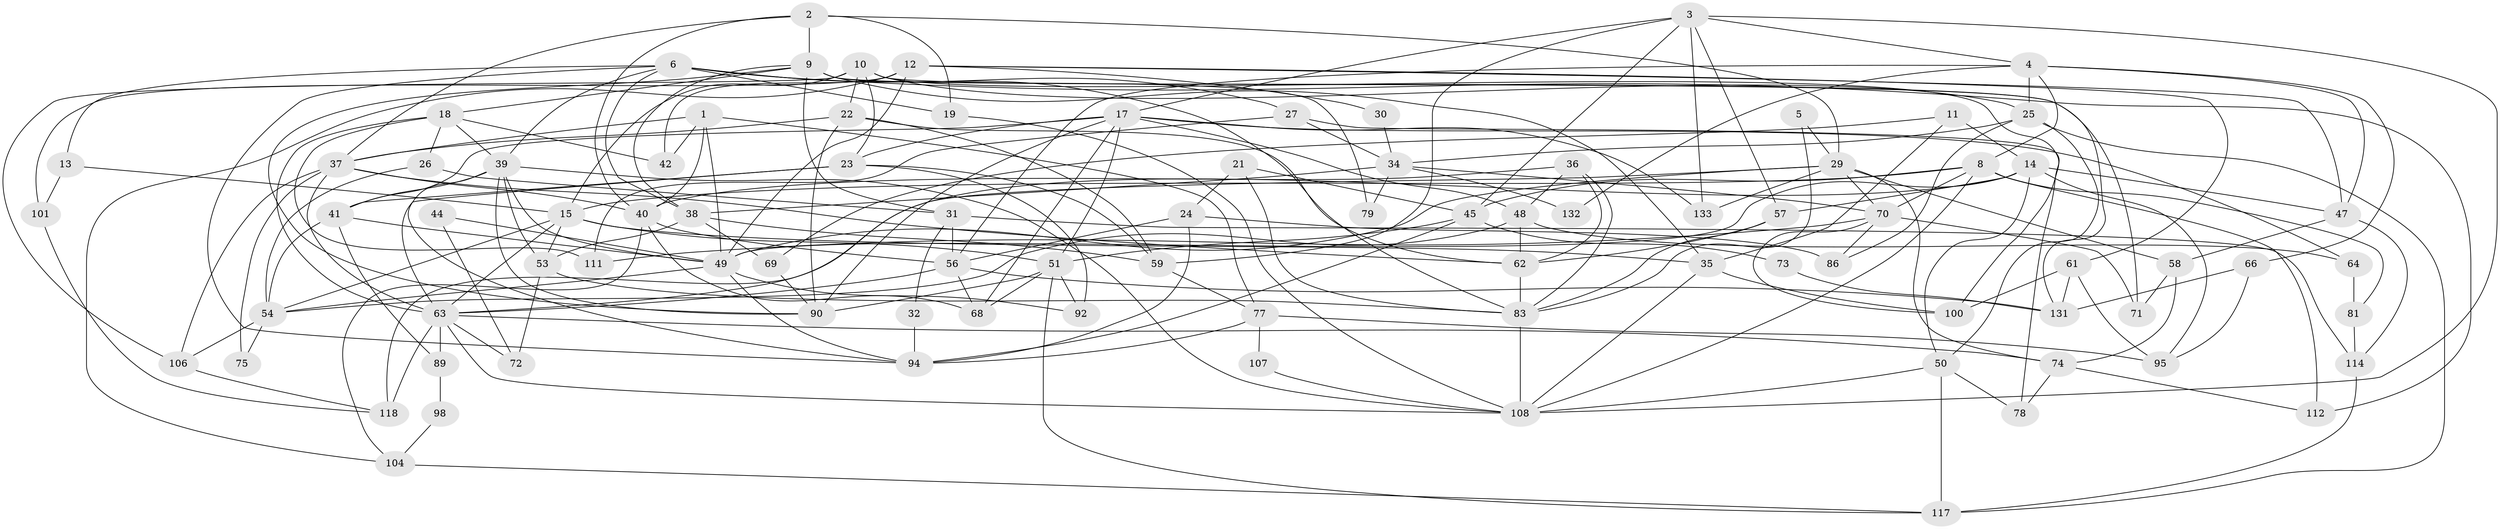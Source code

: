 // Generated by graph-tools (version 1.1) at 2025/52/02/27/25 19:52:07]
// undirected, 89 vertices, 218 edges
graph export_dot {
graph [start="1"]
  node [color=gray90,style=filled];
  1 [super="+7"];
  2 [super="+115"];
  3 [super="+43"];
  4 [super="+103"];
  5;
  6 [super="+60"];
  8 [super="+20"];
  9 [super="+121"];
  10 [super="+28"];
  11;
  12 [super="+130"];
  13;
  14 [super="+16"];
  15 [super="+124"];
  17 [super="+46"];
  18 [super="+113"];
  19;
  21;
  22 [super="+65"];
  23 [super="+96"];
  24 [super="+120"];
  25 [super="+33"];
  26;
  27;
  29 [super="+93"];
  30;
  31 [super="+52"];
  32;
  34 [super="+97"];
  35 [super="+109"];
  36 [super="+116"];
  37 [super="+80"];
  38 [super="+102"];
  39 [super="+55"];
  40 [super="+127"];
  41 [super="+88"];
  42;
  44;
  45;
  47;
  48 [super="+91"];
  49 [super="+76"];
  50 [super="+122"];
  51 [super="+82"];
  53;
  54 [super="+105"];
  56 [super="+67"];
  57;
  58;
  59 [super="+87"];
  61;
  62 [super="+84"];
  63 [super="+134"];
  64;
  66;
  68;
  69;
  70 [super="+85"];
  71;
  72;
  73;
  74;
  75;
  77 [super="+110"];
  78;
  79;
  81;
  83 [super="+99"];
  86;
  89;
  90 [super="+128"];
  92;
  94 [super="+129"];
  95 [super="+126"];
  98;
  100;
  101;
  104;
  106 [super="+119"];
  107;
  108 [super="+125"];
  111;
  112 [super="+123"];
  114;
  117;
  118;
  131;
  132;
  133;
  1 -- 37;
  1 -- 49;
  1 -- 40;
  1 -- 42;
  1 -- 77;
  2 -- 9;
  2 -- 29;
  2 -- 40;
  2 -- 19;
  2 -- 37;
  3 -- 45;
  3 -- 17;
  3 -- 133 [weight=2];
  3 -- 4;
  3 -- 57;
  3 -- 108;
  3 -- 59;
  4 -- 8;
  4 -- 47;
  4 -- 66;
  4 -- 56;
  4 -- 25;
  4 -- 132;
  5 -- 29;
  5 -- 83;
  6 -- 94;
  6 -- 19;
  6 -- 83;
  6 -- 38;
  6 -- 27;
  6 -- 13;
  6 -- 112;
  6 -- 39;
  8 -- 15 [weight=2];
  8 -- 112;
  8 -- 81;
  8 -- 70;
  8 -- 45;
  8 -- 108;
  9 -- 71;
  9 -- 31 [weight=2];
  9 -- 79;
  9 -- 35;
  9 -- 38;
  9 -- 18;
  9 -- 90;
  10 -- 15;
  10 -- 23;
  10 -- 131;
  10 -- 100;
  10 -- 22;
  10 -- 106;
  10 -- 25;
  11 -- 14 [weight=2];
  11 -- 69;
  11 -- 35;
  12 -- 47;
  12 -- 30;
  12 -- 42;
  12 -- 61;
  12 -- 104;
  12 -- 101;
  12 -- 49;
  13 -- 15;
  13 -- 101;
  14 -- 47;
  14 -- 118;
  14 -- 95;
  14 -- 49;
  14 -- 50;
  14 -- 57;
  15 -- 63;
  15 -- 54;
  15 -- 35;
  15 -- 51;
  15 -- 53;
  17 -- 90;
  17 -- 48;
  17 -- 68;
  17 -- 64;
  17 -- 133;
  17 -- 23;
  17 -- 51;
  17 -- 41;
  18 -- 42;
  18 -- 26;
  18 -- 111;
  18 -- 63;
  18 -- 39;
  19 -- 108;
  21 -- 45;
  21 -- 83;
  21 -- 24;
  22 -- 37;
  22 -- 62;
  22 -- 90;
  22 -- 59;
  23 -- 63;
  23 -- 59;
  23 -- 92;
  23 -- 41;
  24 -- 86;
  24 -- 56;
  24 -- 94;
  25 -- 117;
  25 -- 50;
  25 -- 86;
  25 -- 34;
  26 -- 54;
  26 -- 31;
  27 -- 34;
  27 -- 78;
  27 -- 111;
  29 -- 58;
  29 -- 70;
  29 -- 49;
  29 -- 133;
  29 -- 74;
  29 -- 63;
  30 -- 34;
  31 -- 32;
  31 -- 114;
  31 -- 56;
  32 -- 94;
  34 -- 38;
  34 -- 79;
  34 -- 132;
  34 -- 70;
  35 -- 100;
  35 -- 108;
  36 -- 83;
  36 -- 48;
  36 -- 40;
  36 -- 62;
  37 -- 63;
  37 -- 40;
  37 -- 106;
  37 -- 75;
  37 -- 62;
  38 -- 69;
  38 -- 53;
  38 -- 59;
  39 -- 53;
  39 -- 41;
  39 -- 49;
  39 -- 90;
  39 -- 94;
  39 -- 108;
  40 -- 104;
  40 -- 68;
  40 -- 56;
  41 -- 89;
  41 -- 49;
  41 -- 54;
  44 -- 72;
  44 -- 49;
  45 -- 51;
  45 -- 73;
  45 -- 94;
  47 -- 58;
  47 -- 114;
  48 -- 64;
  48 -- 62;
  48 -- 54;
  49 -- 54;
  49 -- 94;
  49 -- 92;
  50 -- 108;
  50 -- 117;
  50 -- 78;
  51 -- 68;
  51 -- 117;
  51 -- 92;
  51 -- 90;
  53 -- 83;
  53 -- 72;
  54 -- 75;
  54 -- 106;
  56 -- 131;
  56 -- 63;
  56 -- 68;
  57 -- 83;
  57 -- 62;
  58 -- 74;
  58 -- 71;
  59 -- 77;
  61 -- 100;
  61 -- 95;
  61 -- 131;
  62 -- 83;
  63 -- 108;
  63 -- 72;
  63 -- 74;
  63 -- 118;
  63 -- 89;
  64 -- 81;
  66 -- 131;
  66 -- 95;
  69 -- 90;
  70 -- 111;
  70 -- 71;
  70 -- 86;
  70 -- 100;
  73 -- 131;
  74 -- 78;
  74 -- 112;
  77 -- 107;
  77 -- 94;
  77 -- 95;
  81 -- 114;
  83 -- 108;
  89 -- 98;
  98 -- 104;
  101 -- 118;
  104 -- 117;
  106 -- 118;
  107 -- 108;
  114 -- 117;
}
